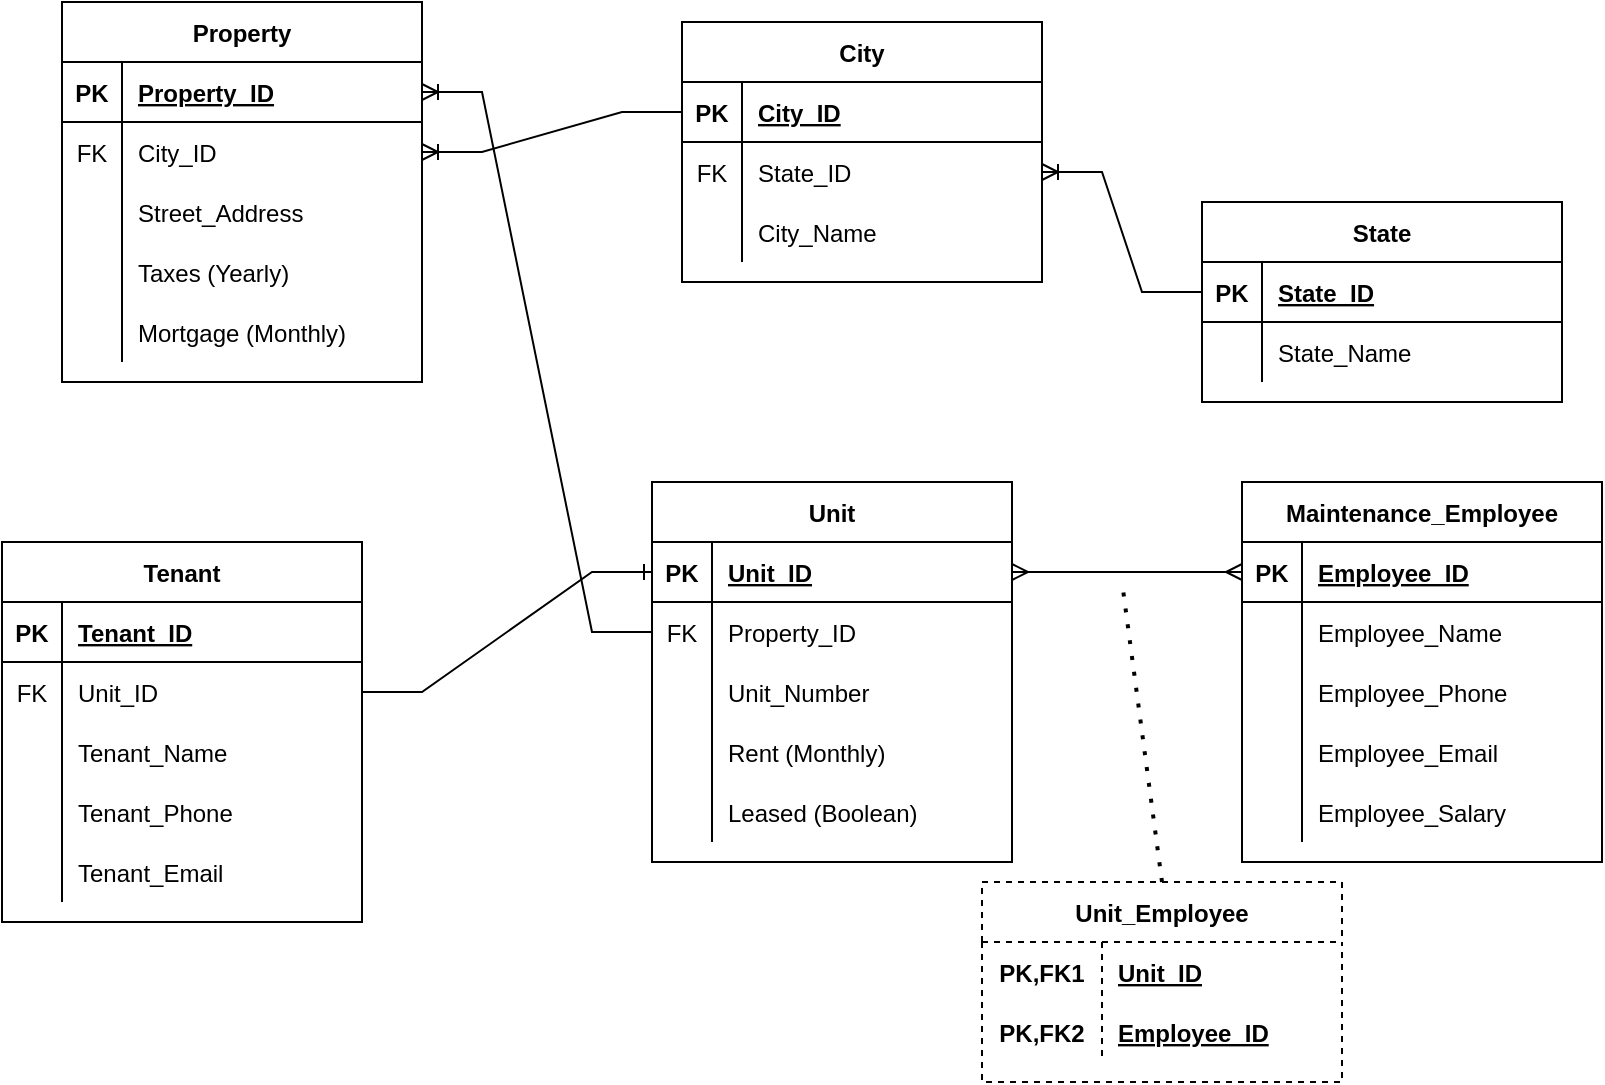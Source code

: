 <mxfile version="19.0.3" type="device"><diagram id="R2lEEEUBdFMjLlhIrx00" name="Page-1"><mxGraphModel dx="868" dy="545" grid="1" gridSize="10" guides="1" tooltips="1" connect="1" arrows="1" fold="1" page="1" pageScale="1" pageWidth="850" pageHeight="1100" math="0" shadow="0" extFonts="Permanent Marker^https://fonts.googleapis.com/css?family=Permanent+Marker"><root><mxCell id="0"/><mxCell id="1" parent="0"/><mxCell id="Ll-hB3ezhCdfD1QzD8u1-2" value="Property" style="shape=table;startSize=30;container=1;collapsible=1;childLayout=tableLayout;fixedRows=1;rowLines=0;fontStyle=1;align=center;resizeLast=1;" parent="1" vertex="1"><mxGeometry x="40" y="40" width="180" height="190" as="geometry"/></mxCell><mxCell id="Ll-hB3ezhCdfD1QzD8u1-3" value="" style="shape=tableRow;horizontal=0;startSize=0;swimlaneHead=0;swimlaneBody=0;fillColor=none;collapsible=0;dropTarget=0;points=[[0,0.5],[1,0.5]];portConstraint=eastwest;top=0;left=0;right=0;bottom=1;" parent="Ll-hB3ezhCdfD1QzD8u1-2" vertex="1"><mxGeometry y="30" width="180" height="30" as="geometry"/></mxCell><mxCell id="Ll-hB3ezhCdfD1QzD8u1-4" value="PK" style="shape=partialRectangle;connectable=0;fillColor=none;top=0;left=0;bottom=0;right=0;fontStyle=1;overflow=hidden;" parent="Ll-hB3ezhCdfD1QzD8u1-3" vertex="1"><mxGeometry width="30" height="30" as="geometry"><mxRectangle width="30" height="30" as="alternateBounds"/></mxGeometry></mxCell><mxCell id="Ll-hB3ezhCdfD1QzD8u1-5" value="Property_ID" style="shape=partialRectangle;connectable=0;fillColor=none;top=0;left=0;bottom=0;right=0;align=left;spacingLeft=6;fontStyle=5;overflow=hidden;" parent="Ll-hB3ezhCdfD1QzD8u1-3" vertex="1"><mxGeometry x="30" width="150" height="30" as="geometry"><mxRectangle width="150" height="30" as="alternateBounds"/></mxGeometry></mxCell><mxCell id="Ll-hB3ezhCdfD1QzD8u1-16" value="" style="shape=tableRow;horizontal=0;startSize=0;swimlaneHead=0;swimlaneBody=0;fillColor=none;collapsible=0;dropTarget=0;points=[[0,0.5],[1,0.5]];portConstraint=eastwest;top=0;left=0;right=0;bottom=0;" parent="Ll-hB3ezhCdfD1QzD8u1-2" vertex="1"><mxGeometry y="60" width="180" height="30" as="geometry"/></mxCell><mxCell id="Ll-hB3ezhCdfD1QzD8u1-17" value="FK" style="shape=partialRectangle;connectable=0;fillColor=none;top=0;left=0;bottom=0;right=0;fontStyle=0;overflow=hidden;" parent="Ll-hB3ezhCdfD1QzD8u1-16" vertex="1"><mxGeometry width="30" height="30" as="geometry"><mxRectangle width="30" height="30" as="alternateBounds"/></mxGeometry></mxCell><mxCell id="Ll-hB3ezhCdfD1QzD8u1-18" value="City_ID" style="shape=partialRectangle;connectable=0;fillColor=none;top=0;left=0;bottom=0;right=0;align=left;spacingLeft=6;fontStyle=0;overflow=hidden;" parent="Ll-hB3ezhCdfD1QzD8u1-16" vertex="1"><mxGeometry x="30" width="150" height="30" as="geometry"><mxRectangle width="150" height="30" as="alternateBounds"/></mxGeometry></mxCell><mxCell id="Ll-hB3ezhCdfD1QzD8u1-6" value="" style="shape=tableRow;horizontal=0;startSize=0;swimlaneHead=0;swimlaneBody=0;fillColor=none;collapsible=0;dropTarget=0;points=[[0,0.5],[1,0.5]];portConstraint=eastwest;top=0;left=0;right=0;bottom=0;" parent="Ll-hB3ezhCdfD1QzD8u1-2" vertex="1"><mxGeometry y="90" width="180" height="30" as="geometry"/></mxCell><mxCell id="Ll-hB3ezhCdfD1QzD8u1-7" value="" style="shape=partialRectangle;connectable=0;fillColor=none;top=0;left=0;bottom=0;right=0;editable=1;overflow=hidden;" parent="Ll-hB3ezhCdfD1QzD8u1-6" vertex="1"><mxGeometry width="30" height="30" as="geometry"><mxRectangle width="30" height="30" as="alternateBounds"/></mxGeometry></mxCell><mxCell id="Ll-hB3ezhCdfD1QzD8u1-8" value="Street_Address" style="shape=partialRectangle;connectable=0;fillColor=none;top=0;left=0;bottom=0;right=0;align=left;spacingLeft=6;overflow=hidden;" parent="Ll-hB3ezhCdfD1QzD8u1-6" vertex="1"><mxGeometry x="30" width="150" height="30" as="geometry"><mxRectangle width="150" height="30" as="alternateBounds"/></mxGeometry></mxCell><mxCell id="Ll-hB3ezhCdfD1QzD8u1-9" value="" style="shape=tableRow;horizontal=0;startSize=0;swimlaneHead=0;swimlaneBody=0;fillColor=none;collapsible=0;dropTarget=0;points=[[0,0.5],[1,0.5]];portConstraint=eastwest;top=0;left=0;right=0;bottom=0;" parent="Ll-hB3ezhCdfD1QzD8u1-2" vertex="1"><mxGeometry y="120" width="180" height="30" as="geometry"/></mxCell><mxCell id="Ll-hB3ezhCdfD1QzD8u1-10" value="" style="shape=partialRectangle;connectable=0;fillColor=none;top=0;left=0;bottom=0;right=0;editable=1;overflow=hidden;" parent="Ll-hB3ezhCdfD1QzD8u1-9" vertex="1"><mxGeometry width="30" height="30" as="geometry"><mxRectangle width="30" height="30" as="alternateBounds"/></mxGeometry></mxCell><mxCell id="Ll-hB3ezhCdfD1QzD8u1-11" value="Taxes (Yearly)" style="shape=partialRectangle;connectable=0;fillColor=none;top=0;left=0;bottom=0;right=0;align=left;spacingLeft=6;overflow=hidden;" parent="Ll-hB3ezhCdfD1QzD8u1-9" vertex="1"><mxGeometry x="30" width="150" height="30" as="geometry"><mxRectangle width="150" height="30" as="alternateBounds"/></mxGeometry></mxCell><mxCell id="Ll-hB3ezhCdfD1QzD8u1-12" value="" style="shape=tableRow;horizontal=0;startSize=0;swimlaneHead=0;swimlaneBody=0;fillColor=none;collapsible=0;dropTarget=0;points=[[0,0.5],[1,0.5]];portConstraint=eastwest;top=0;left=0;right=0;bottom=0;" parent="Ll-hB3ezhCdfD1QzD8u1-2" vertex="1"><mxGeometry y="150" width="180" height="30" as="geometry"/></mxCell><mxCell id="Ll-hB3ezhCdfD1QzD8u1-13" value="" style="shape=partialRectangle;connectable=0;fillColor=none;top=0;left=0;bottom=0;right=0;editable=1;overflow=hidden;" parent="Ll-hB3ezhCdfD1QzD8u1-12" vertex="1"><mxGeometry width="30" height="30" as="geometry"><mxRectangle width="30" height="30" as="alternateBounds"/></mxGeometry></mxCell><mxCell id="Ll-hB3ezhCdfD1QzD8u1-14" value="Mortgage (Monthly)" style="shape=partialRectangle;connectable=0;fillColor=none;top=0;left=0;bottom=0;right=0;align=left;spacingLeft=6;overflow=hidden;" parent="Ll-hB3ezhCdfD1QzD8u1-12" vertex="1"><mxGeometry x="30" width="150" height="30" as="geometry"><mxRectangle width="150" height="30" as="alternateBounds"/></mxGeometry></mxCell><mxCell id="Ll-hB3ezhCdfD1QzD8u1-23" value="" style="edgeStyle=entityRelationEdgeStyle;fontSize=12;html=1;endArrow=ERoneToMany;rounded=0;entryX=1;entryY=0.5;entryDx=0;entryDy=0;exitX=0;exitY=0.5;exitDx=0;exitDy=0;" parent="1" source="Ll-hB3ezhCdfD1QzD8u1-25" target="Ll-hB3ezhCdfD1QzD8u1-16" edge="1"><mxGeometry width="100" height="100" relative="1" as="geometry"><mxPoint x="370" y="330" as="sourcePoint"/><mxPoint x="470" y="230" as="targetPoint"/></mxGeometry></mxCell><mxCell id="Ll-hB3ezhCdfD1QzD8u1-24" value="City" style="shape=table;startSize=30;container=1;collapsible=1;childLayout=tableLayout;fixedRows=1;rowLines=0;fontStyle=1;align=center;resizeLast=1;" parent="1" vertex="1"><mxGeometry x="350" y="50" width="180" height="130" as="geometry"/></mxCell><mxCell id="Ll-hB3ezhCdfD1QzD8u1-25" value="" style="shape=tableRow;horizontal=0;startSize=0;swimlaneHead=0;swimlaneBody=0;fillColor=none;collapsible=0;dropTarget=0;points=[[0,0.5],[1,0.5]];portConstraint=eastwest;top=0;left=0;right=0;bottom=1;" parent="Ll-hB3ezhCdfD1QzD8u1-24" vertex="1"><mxGeometry y="30" width="180" height="30" as="geometry"/></mxCell><mxCell id="Ll-hB3ezhCdfD1QzD8u1-26" value="PK" style="shape=partialRectangle;connectable=0;fillColor=none;top=0;left=0;bottom=0;right=0;fontStyle=1;overflow=hidden;" parent="Ll-hB3ezhCdfD1QzD8u1-25" vertex="1"><mxGeometry width="30" height="30" as="geometry"><mxRectangle width="30" height="30" as="alternateBounds"/></mxGeometry></mxCell><mxCell id="Ll-hB3ezhCdfD1QzD8u1-27" value="City_ID" style="shape=partialRectangle;connectable=0;fillColor=none;top=0;left=0;bottom=0;right=0;align=left;spacingLeft=6;fontStyle=5;overflow=hidden;" parent="Ll-hB3ezhCdfD1QzD8u1-25" vertex="1"><mxGeometry x="30" width="150" height="30" as="geometry"><mxRectangle width="150" height="30" as="alternateBounds"/></mxGeometry></mxCell><mxCell id="Ll-hB3ezhCdfD1QzD8u1-37" value="" style="shape=tableRow;horizontal=0;startSize=0;swimlaneHead=0;swimlaneBody=0;fillColor=none;collapsible=0;dropTarget=0;points=[[0,0.5],[1,0.5]];portConstraint=eastwest;top=0;left=0;right=0;bottom=0;" parent="Ll-hB3ezhCdfD1QzD8u1-24" vertex="1"><mxGeometry y="60" width="180" height="30" as="geometry"/></mxCell><mxCell id="Ll-hB3ezhCdfD1QzD8u1-38" value="FK" style="shape=partialRectangle;connectable=0;fillColor=none;top=0;left=0;bottom=0;right=0;fontStyle=0;overflow=hidden;" parent="Ll-hB3ezhCdfD1QzD8u1-37" vertex="1"><mxGeometry width="30" height="30" as="geometry"><mxRectangle width="30" height="30" as="alternateBounds"/></mxGeometry></mxCell><mxCell id="Ll-hB3ezhCdfD1QzD8u1-39" value="State_ID" style="shape=partialRectangle;connectable=0;fillColor=none;top=0;left=0;bottom=0;right=0;align=left;spacingLeft=6;fontStyle=0;overflow=hidden;" parent="Ll-hB3ezhCdfD1QzD8u1-37" vertex="1"><mxGeometry x="30" width="150" height="30" as="geometry"><mxRectangle width="150" height="30" as="alternateBounds"/></mxGeometry></mxCell><mxCell id="Ll-hB3ezhCdfD1QzD8u1-31" value="" style="shape=tableRow;horizontal=0;startSize=0;swimlaneHead=0;swimlaneBody=0;fillColor=none;collapsible=0;dropTarget=0;points=[[0,0.5],[1,0.5]];portConstraint=eastwest;top=0;left=0;right=0;bottom=0;" parent="Ll-hB3ezhCdfD1QzD8u1-24" vertex="1"><mxGeometry y="90" width="180" height="30" as="geometry"/></mxCell><mxCell id="Ll-hB3ezhCdfD1QzD8u1-32" value="" style="shape=partialRectangle;connectable=0;fillColor=none;top=0;left=0;bottom=0;right=0;editable=1;overflow=hidden;" parent="Ll-hB3ezhCdfD1QzD8u1-31" vertex="1"><mxGeometry width="30" height="30" as="geometry"><mxRectangle width="30" height="30" as="alternateBounds"/></mxGeometry></mxCell><mxCell id="Ll-hB3ezhCdfD1QzD8u1-33" value="City_Name" style="shape=partialRectangle;connectable=0;fillColor=none;top=0;left=0;bottom=0;right=0;align=left;spacingLeft=6;overflow=hidden;" parent="Ll-hB3ezhCdfD1QzD8u1-31" vertex="1"><mxGeometry x="30" width="150" height="30" as="geometry"><mxRectangle width="150" height="30" as="alternateBounds"/></mxGeometry></mxCell><mxCell id="Ll-hB3ezhCdfD1QzD8u1-40" value="State" style="shape=table;startSize=30;container=1;collapsible=1;childLayout=tableLayout;fixedRows=1;rowLines=0;fontStyle=1;align=center;resizeLast=1;" parent="1" vertex="1"><mxGeometry x="610" y="140" width="180" height="100" as="geometry"/></mxCell><mxCell id="Ll-hB3ezhCdfD1QzD8u1-41" value="" style="shape=tableRow;horizontal=0;startSize=0;swimlaneHead=0;swimlaneBody=0;fillColor=none;collapsible=0;dropTarget=0;points=[[0,0.5],[1,0.5]];portConstraint=eastwest;top=0;left=0;right=0;bottom=1;" parent="Ll-hB3ezhCdfD1QzD8u1-40" vertex="1"><mxGeometry y="30" width="180" height="30" as="geometry"/></mxCell><mxCell id="Ll-hB3ezhCdfD1QzD8u1-42" value="PK" style="shape=partialRectangle;connectable=0;fillColor=none;top=0;left=0;bottom=0;right=0;fontStyle=1;overflow=hidden;" parent="Ll-hB3ezhCdfD1QzD8u1-41" vertex="1"><mxGeometry width="30" height="30" as="geometry"><mxRectangle width="30" height="30" as="alternateBounds"/></mxGeometry></mxCell><mxCell id="Ll-hB3ezhCdfD1QzD8u1-43" value="State_ID" style="shape=partialRectangle;connectable=0;fillColor=none;top=0;left=0;bottom=0;right=0;align=left;spacingLeft=6;fontStyle=5;overflow=hidden;" parent="Ll-hB3ezhCdfD1QzD8u1-41" vertex="1"><mxGeometry x="30" width="150" height="30" as="geometry"><mxRectangle width="150" height="30" as="alternateBounds"/></mxGeometry></mxCell><mxCell id="Ll-hB3ezhCdfD1QzD8u1-44" value="" style="shape=tableRow;horizontal=0;startSize=0;swimlaneHead=0;swimlaneBody=0;fillColor=none;collapsible=0;dropTarget=0;points=[[0,0.5],[1,0.5]];portConstraint=eastwest;top=0;left=0;right=0;bottom=0;" parent="Ll-hB3ezhCdfD1QzD8u1-40" vertex="1"><mxGeometry y="60" width="180" height="30" as="geometry"/></mxCell><mxCell id="Ll-hB3ezhCdfD1QzD8u1-45" value="" style="shape=partialRectangle;connectable=0;fillColor=none;top=0;left=0;bottom=0;right=0;editable=1;overflow=hidden;" parent="Ll-hB3ezhCdfD1QzD8u1-44" vertex="1"><mxGeometry width="30" height="30" as="geometry"><mxRectangle width="30" height="30" as="alternateBounds"/></mxGeometry></mxCell><mxCell id="Ll-hB3ezhCdfD1QzD8u1-46" value="State_Name" style="shape=partialRectangle;connectable=0;fillColor=none;top=0;left=0;bottom=0;right=0;align=left;spacingLeft=6;overflow=hidden;" parent="Ll-hB3ezhCdfD1QzD8u1-44" vertex="1"><mxGeometry x="30" width="150" height="30" as="geometry"><mxRectangle width="150" height="30" as="alternateBounds"/></mxGeometry></mxCell><mxCell id="Ll-hB3ezhCdfD1QzD8u1-53" value="" style="edgeStyle=entityRelationEdgeStyle;fontSize=12;html=1;endArrow=ERoneToMany;rounded=0;entryX=1;entryY=0.5;entryDx=0;entryDy=0;exitX=0;exitY=0.5;exitDx=0;exitDy=0;" parent="1" source="Ll-hB3ezhCdfD1QzD8u1-41" target="Ll-hB3ezhCdfD1QzD8u1-37" edge="1"><mxGeometry width="100" height="100" relative="1" as="geometry"><mxPoint x="320" y="380" as="sourcePoint"/><mxPoint x="420" y="280" as="targetPoint"/></mxGeometry></mxCell><mxCell id="Ll-hB3ezhCdfD1QzD8u1-54" value="Unit" style="shape=table;startSize=30;container=1;collapsible=1;childLayout=tableLayout;fixedRows=1;rowLines=0;fontStyle=1;align=center;resizeLast=1;" parent="1" vertex="1"><mxGeometry x="335" y="280" width="180" height="190" as="geometry"/></mxCell><mxCell id="Ll-hB3ezhCdfD1QzD8u1-55" value="" style="shape=tableRow;horizontal=0;startSize=0;swimlaneHead=0;swimlaneBody=0;fillColor=none;collapsible=0;dropTarget=0;points=[[0,0.5],[1,0.5]];portConstraint=eastwest;top=0;left=0;right=0;bottom=1;" parent="Ll-hB3ezhCdfD1QzD8u1-54" vertex="1"><mxGeometry y="30" width="180" height="30" as="geometry"/></mxCell><mxCell id="Ll-hB3ezhCdfD1QzD8u1-56" value="PK" style="shape=partialRectangle;connectable=0;fillColor=none;top=0;left=0;bottom=0;right=0;fontStyle=1;overflow=hidden;" parent="Ll-hB3ezhCdfD1QzD8u1-55" vertex="1"><mxGeometry width="30" height="30" as="geometry"><mxRectangle width="30" height="30" as="alternateBounds"/></mxGeometry></mxCell><mxCell id="Ll-hB3ezhCdfD1QzD8u1-57" value="Unit_ID" style="shape=partialRectangle;connectable=0;fillColor=none;top=0;left=0;bottom=0;right=0;align=left;spacingLeft=6;fontStyle=5;overflow=hidden;" parent="Ll-hB3ezhCdfD1QzD8u1-55" vertex="1"><mxGeometry x="30" width="150" height="30" as="geometry"><mxRectangle width="150" height="30" as="alternateBounds"/></mxGeometry></mxCell><mxCell id="Ll-hB3ezhCdfD1QzD8u1-67" value="" style="shape=tableRow;horizontal=0;startSize=0;swimlaneHead=0;swimlaneBody=0;fillColor=none;collapsible=0;dropTarget=0;points=[[0,0.5],[1,0.5]];portConstraint=eastwest;top=0;left=0;right=0;bottom=0;" parent="Ll-hB3ezhCdfD1QzD8u1-54" vertex="1"><mxGeometry y="60" width="180" height="30" as="geometry"/></mxCell><mxCell id="Ll-hB3ezhCdfD1QzD8u1-68" value="FK" style="shape=partialRectangle;connectable=0;fillColor=none;top=0;left=0;bottom=0;right=0;fontStyle=0;overflow=hidden;" parent="Ll-hB3ezhCdfD1QzD8u1-67" vertex="1"><mxGeometry width="30" height="30" as="geometry"><mxRectangle width="30" height="30" as="alternateBounds"/></mxGeometry></mxCell><mxCell id="Ll-hB3ezhCdfD1QzD8u1-69" value="Property_ID" style="shape=partialRectangle;connectable=0;fillColor=none;top=0;left=0;bottom=0;right=0;align=left;spacingLeft=6;fontStyle=0;overflow=hidden;" parent="Ll-hB3ezhCdfD1QzD8u1-67" vertex="1"><mxGeometry x="30" width="150" height="30" as="geometry"><mxRectangle width="150" height="30" as="alternateBounds"/></mxGeometry></mxCell><mxCell id="Ll-hB3ezhCdfD1QzD8u1-97" value="" style="shape=tableRow;horizontal=0;startSize=0;swimlaneHead=0;swimlaneBody=0;fillColor=none;collapsible=0;dropTarget=0;points=[[0,0.5],[1,0.5]];portConstraint=eastwest;top=0;left=0;right=0;bottom=0;" parent="Ll-hB3ezhCdfD1QzD8u1-54" vertex="1"><mxGeometry y="90" width="180" height="30" as="geometry"/></mxCell><mxCell id="Ll-hB3ezhCdfD1QzD8u1-98" value="" style="shape=partialRectangle;connectable=0;fillColor=none;top=0;left=0;bottom=0;right=0;editable=1;overflow=hidden;" parent="Ll-hB3ezhCdfD1QzD8u1-97" vertex="1"><mxGeometry width="30" height="30" as="geometry"><mxRectangle width="30" height="30" as="alternateBounds"/></mxGeometry></mxCell><mxCell id="Ll-hB3ezhCdfD1QzD8u1-99" value="Unit_Number" style="shape=partialRectangle;connectable=0;fillColor=none;top=0;left=0;bottom=0;right=0;align=left;spacingLeft=6;overflow=hidden;" parent="Ll-hB3ezhCdfD1QzD8u1-97" vertex="1"><mxGeometry x="30" width="150" height="30" as="geometry"><mxRectangle width="150" height="30" as="alternateBounds"/></mxGeometry></mxCell><mxCell id="Ll-hB3ezhCdfD1QzD8u1-104" value="" style="shape=tableRow;horizontal=0;startSize=0;swimlaneHead=0;swimlaneBody=0;fillColor=none;collapsible=0;dropTarget=0;points=[[0,0.5],[1,0.5]];portConstraint=eastwest;top=0;left=0;right=0;bottom=0;" parent="Ll-hB3ezhCdfD1QzD8u1-54" vertex="1"><mxGeometry y="120" width="180" height="30" as="geometry"/></mxCell><mxCell id="Ll-hB3ezhCdfD1QzD8u1-105" value="" style="shape=partialRectangle;connectable=0;fillColor=none;top=0;left=0;bottom=0;right=0;editable=1;overflow=hidden;" parent="Ll-hB3ezhCdfD1QzD8u1-104" vertex="1"><mxGeometry width="30" height="30" as="geometry"><mxRectangle width="30" height="30" as="alternateBounds"/></mxGeometry></mxCell><mxCell id="Ll-hB3ezhCdfD1QzD8u1-106" value="Rent (Monthly)" style="shape=partialRectangle;connectable=0;fillColor=none;top=0;left=0;bottom=0;right=0;align=left;spacingLeft=6;overflow=hidden;" parent="Ll-hB3ezhCdfD1QzD8u1-104" vertex="1"><mxGeometry x="30" width="150" height="30" as="geometry"><mxRectangle width="150" height="30" as="alternateBounds"/></mxGeometry></mxCell><mxCell id="o44VXZvZBsbEOFdCsJLi-1" value="" style="shape=tableRow;horizontal=0;startSize=0;swimlaneHead=0;swimlaneBody=0;fillColor=none;collapsible=0;dropTarget=0;points=[[0,0.5],[1,0.5]];portConstraint=eastwest;top=0;left=0;right=0;bottom=0;" vertex="1" parent="Ll-hB3ezhCdfD1QzD8u1-54"><mxGeometry y="150" width="180" height="30" as="geometry"/></mxCell><mxCell id="o44VXZvZBsbEOFdCsJLi-2" value="" style="shape=partialRectangle;connectable=0;fillColor=none;top=0;left=0;bottom=0;right=0;editable=1;overflow=hidden;" vertex="1" parent="o44VXZvZBsbEOFdCsJLi-1"><mxGeometry width="30" height="30" as="geometry"><mxRectangle width="30" height="30" as="alternateBounds"/></mxGeometry></mxCell><mxCell id="o44VXZvZBsbEOFdCsJLi-3" value="Leased (Boolean)" style="shape=partialRectangle;connectable=0;fillColor=none;top=0;left=0;bottom=0;right=0;align=left;spacingLeft=6;overflow=hidden;" vertex="1" parent="o44VXZvZBsbEOFdCsJLi-1"><mxGeometry x="30" width="150" height="30" as="geometry"><mxRectangle width="150" height="30" as="alternateBounds"/></mxGeometry></mxCell><mxCell id="Ll-hB3ezhCdfD1QzD8u1-70" value="" style="edgeStyle=entityRelationEdgeStyle;fontSize=12;html=1;endArrow=ERoneToMany;rounded=0;entryX=1;entryY=0.5;entryDx=0;entryDy=0;exitX=0;exitY=0.5;exitDx=0;exitDy=0;" parent="1" source="Ll-hB3ezhCdfD1QzD8u1-67" target="Ll-hB3ezhCdfD1QzD8u1-3" edge="1"><mxGeometry width="100" height="100" relative="1" as="geometry"><mxPoint x="220" y="330" as="sourcePoint"/><mxPoint x="320" y="230" as="targetPoint"/></mxGeometry></mxCell><mxCell id="Ll-hB3ezhCdfD1QzD8u1-84" value="Maintenance_Employee" style="shape=table;startSize=30;container=1;collapsible=1;childLayout=tableLayout;fixedRows=1;rowLines=0;fontStyle=1;align=center;resizeLast=1;" parent="1" vertex="1"><mxGeometry x="630" y="280" width="180" height="190" as="geometry"/></mxCell><mxCell id="Ll-hB3ezhCdfD1QzD8u1-85" value="" style="shape=tableRow;horizontal=0;startSize=0;swimlaneHead=0;swimlaneBody=0;fillColor=none;collapsible=0;dropTarget=0;points=[[0,0.5],[1,0.5]];portConstraint=eastwest;top=0;left=0;right=0;bottom=1;" parent="Ll-hB3ezhCdfD1QzD8u1-84" vertex="1"><mxGeometry y="30" width="180" height="30" as="geometry"/></mxCell><mxCell id="Ll-hB3ezhCdfD1QzD8u1-86" value="PK" style="shape=partialRectangle;connectable=0;fillColor=none;top=0;left=0;bottom=0;right=0;fontStyle=1;overflow=hidden;" parent="Ll-hB3ezhCdfD1QzD8u1-85" vertex="1"><mxGeometry width="30" height="30" as="geometry"><mxRectangle width="30" height="30" as="alternateBounds"/></mxGeometry></mxCell><mxCell id="Ll-hB3ezhCdfD1QzD8u1-87" value="Employee_ID" style="shape=partialRectangle;connectable=0;fillColor=none;top=0;left=0;bottom=0;right=0;align=left;spacingLeft=6;fontStyle=5;overflow=hidden;" parent="Ll-hB3ezhCdfD1QzD8u1-85" vertex="1"><mxGeometry x="30" width="150" height="30" as="geometry"><mxRectangle width="150" height="30" as="alternateBounds"/></mxGeometry></mxCell><mxCell id="Ll-hB3ezhCdfD1QzD8u1-88" value="" style="shape=tableRow;horizontal=0;startSize=0;swimlaneHead=0;swimlaneBody=0;fillColor=none;collapsible=0;dropTarget=0;points=[[0,0.5],[1,0.5]];portConstraint=eastwest;top=0;left=0;right=0;bottom=0;" parent="Ll-hB3ezhCdfD1QzD8u1-84" vertex="1"><mxGeometry y="60" width="180" height="30" as="geometry"/></mxCell><mxCell id="Ll-hB3ezhCdfD1QzD8u1-89" value="" style="shape=partialRectangle;connectable=0;fillColor=none;top=0;left=0;bottom=0;right=0;editable=1;overflow=hidden;" parent="Ll-hB3ezhCdfD1QzD8u1-88" vertex="1"><mxGeometry width="30" height="30" as="geometry"><mxRectangle width="30" height="30" as="alternateBounds"/></mxGeometry></mxCell><mxCell id="Ll-hB3ezhCdfD1QzD8u1-90" value="Employee_Name" style="shape=partialRectangle;connectable=0;fillColor=none;top=0;left=0;bottom=0;right=0;align=left;spacingLeft=6;overflow=hidden;" parent="Ll-hB3ezhCdfD1QzD8u1-88" vertex="1"><mxGeometry x="30" width="150" height="30" as="geometry"><mxRectangle width="150" height="30" as="alternateBounds"/></mxGeometry></mxCell><mxCell id="Ll-hB3ezhCdfD1QzD8u1-91" value="" style="shape=tableRow;horizontal=0;startSize=0;swimlaneHead=0;swimlaneBody=0;fillColor=none;collapsible=0;dropTarget=0;points=[[0,0.5],[1,0.5]];portConstraint=eastwest;top=0;left=0;right=0;bottom=0;" parent="Ll-hB3ezhCdfD1QzD8u1-84" vertex="1"><mxGeometry y="90" width="180" height="30" as="geometry"/></mxCell><mxCell id="Ll-hB3ezhCdfD1QzD8u1-92" value="" style="shape=partialRectangle;connectable=0;fillColor=none;top=0;left=0;bottom=0;right=0;editable=1;overflow=hidden;" parent="Ll-hB3ezhCdfD1QzD8u1-91" vertex="1"><mxGeometry width="30" height="30" as="geometry"><mxRectangle width="30" height="30" as="alternateBounds"/></mxGeometry></mxCell><mxCell id="Ll-hB3ezhCdfD1QzD8u1-93" value="Employee_Phone" style="shape=partialRectangle;connectable=0;fillColor=none;top=0;left=0;bottom=0;right=0;align=left;spacingLeft=6;overflow=hidden;" parent="Ll-hB3ezhCdfD1QzD8u1-91" vertex="1"><mxGeometry x="30" width="150" height="30" as="geometry"><mxRectangle width="150" height="30" as="alternateBounds"/></mxGeometry></mxCell><mxCell id="Ll-hB3ezhCdfD1QzD8u1-94" value="" style="shape=tableRow;horizontal=0;startSize=0;swimlaneHead=0;swimlaneBody=0;fillColor=none;collapsible=0;dropTarget=0;points=[[0,0.5],[1,0.5]];portConstraint=eastwest;top=0;left=0;right=0;bottom=0;" parent="Ll-hB3ezhCdfD1QzD8u1-84" vertex="1"><mxGeometry y="120" width="180" height="30" as="geometry"/></mxCell><mxCell id="Ll-hB3ezhCdfD1QzD8u1-95" value="" style="shape=partialRectangle;connectable=0;fillColor=none;top=0;left=0;bottom=0;right=0;editable=1;overflow=hidden;" parent="Ll-hB3ezhCdfD1QzD8u1-94" vertex="1"><mxGeometry width="30" height="30" as="geometry"><mxRectangle width="30" height="30" as="alternateBounds"/></mxGeometry></mxCell><mxCell id="Ll-hB3ezhCdfD1QzD8u1-96" value="Employee_Email" style="shape=partialRectangle;connectable=0;fillColor=none;top=0;left=0;bottom=0;right=0;align=left;spacingLeft=6;overflow=hidden;" parent="Ll-hB3ezhCdfD1QzD8u1-94" vertex="1"><mxGeometry x="30" width="150" height="30" as="geometry"><mxRectangle width="150" height="30" as="alternateBounds"/></mxGeometry></mxCell><mxCell id="pUGeHmpOF7fVbxdKZLGH-1" value="" style="shape=tableRow;horizontal=0;startSize=0;swimlaneHead=0;swimlaneBody=0;fillColor=none;collapsible=0;dropTarget=0;points=[[0,0.5],[1,0.5]];portConstraint=eastwest;top=0;left=0;right=0;bottom=0;" parent="Ll-hB3ezhCdfD1QzD8u1-84" vertex="1"><mxGeometry y="150" width="180" height="30" as="geometry"/></mxCell><mxCell id="pUGeHmpOF7fVbxdKZLGH-2" value="" style="shape=partialRectangle;connectable=0;fillColor=none;top=0;left=0;bottom=0;right=0;editable=1;overflow=hidden;" parent="pUGeHmpOF7fVbxdKZLGH-1" vertex="1"><mxGeometry width="30" height="30" as="geometry"><mxRectangle width="30" height="30" as="alternateBounds"/></mxGeometry></mxCell><mxCell id="pUGeHmpOF7fVbxdKZLGH-3" value="Employee_Salary" style="shape=partialRectangle;connectable=0;fillColor=none;top=0;left=0;bottom=0;right=0;align=left;spacingLeft=6;overflow=hidden;" parent="pUGeHmpOF7fVbxdKZLGH-1" vertex="1"><mxGeometry x="30" width="150" height="30" as="geometry"><mxRectangle width="150" height="30" as="alternateBounds"/></mxGeometry></mxCell><mxCell id="Ll-hB3ezhCdfD1QzD8u1-107" value="Tenant" style="shape=table;startSize=30;container=1;collapsible=1;childLayout=tableLayout;fixedRows=1;rowLines=0;fontStyle=1;align=center;resizeLast=1;" parent="1" vertex="1"><mxGeometry x="10" y="310" width="180" height="190" as="geometry"/></mxCell><mxCell id="Ll-hB3ezhCdfD1QzD8u1-108" value="" style="shape=tableRow;horizontal=0;startSize=0;swimlaneHead=0;swimlaneBody=0;fillColor=none;collapsible=0;dropTarget=0;points=[[0,0.5],[1,0.5]];portConstraint=eastwest;top=0;left=0;right=0;bottom=1;" parent="Ll-hB3ezhCdfD1QzD8u1-107" vertex="1"><mxGeometry y="30" width="180" height="30" as="geometry"/></mxCell><mxCell id="Ll-hB3ezhCdfD1QzD8u1-109" value="PK" style="shape=partialRectangle;connectable=0;fillColor=none;top=0;left=0;bottom=0;right=0;fontStyle=1;overflow=hidden;" parent="Ll-hB3ezhCdfD1QzD8u1-108" vertex="1"><mxGeometry width="30" height="30" as="geometry"><mxRectangle width="30" height="30" as="alternateBounds"/></mxGeometry></mxCell><mxCell id="Ll-hB3ezhCdfD1QzD8u1-110" value="Tenant_ID" style="shape=partialRectangle;connectable=0;fillColor=none;top=0;left=0;bottom=0;right=0;align=left;spacingLeft=6;fontStyle=5;overflow=hidden;" parent="Ll-hB3ezhCdfD1QzD8u1-108" vertex="1"><mxGeometry x="30" width="150" height="30" as="geometry"><mxRectangle width="150" height="30" as="alternateBounds"/></mxGeometry></mxCell><mxCell id="Ll-hB3ezhCdfD1QzD8u1-120" value="" style="shape=tableRow;horizontal=0;startSize=0;swimlaneHead=0;swimlaneBody=0;fillColor=none;collapsible=0;dropTarget=0;points=[[0,0.5],[1,0.5]];portConstraint=eastwest;top=0;left=0;right=0;bottom=0;" parent="Ll-hB3ezhCdfD1QzD8u1-107" vertex="1"><mxGeometry y="60" width="180" height="30" as="geometry"/></mxCell><mxCell id="Ll-hB3ezhCdfD1QzD8u1-121" value="FK" style="shape=partialRectangle;connectable=0;fillColor=none;top=0;left=0;bottom=0;right=0;fontStyle=0;overflow=hidden;" parent="Ll-hB3ezhCdfD1QzD8u1-120" vertex="1"><mxGeometry width="30" height="30" as="geometry"><mxRectangle width="30" height="30" as="alternateBounds"/></mxGeometry></mxCell><mxCell id="Ll-hB3ezhCdfD1QzD8u1-122" value="Unit_ID" style="shape=partialRectangle;connectable=0;fillColor=none;top=0;left=0;bottom=0;right=0;align=left;spacingLeft=6;fontStyle=0;overflow=hidden;" parent="Ll-hB3ezhCdfD1QzD8u1-120" vertex="1"><mxGeometry x="30" width="150" height="30" as="geometry"><mxRectangle width="150" height="30" as="alternateBounds"/></mxGeometry></mxCell><mxCell id="Ll-hB3ezhCdfD1QzD8u1-111" value="" style="shape=tableRow;horizontal=0;startSize=0;swimlaneHead=0;swimlaneBody=0;fillColor=none;collapsible=0;dropTarget=0;points=[[0,0.5],[1,0.5]];portConstraint=eastwest;top=0;left=0;right=0;bottom=0;" parent="Ll-hB3ezhCdfD1QzD8u1-107" vertex="1"><mxGeometry y="90" width="180" height="30" as="geometry"/></mxCell><mxCell id="Ll-hB3ezhCdfD1QzD8u1-112" value="" style="shape=partialRectangle;connectable=0;fillColor=none;top=0;left=0;bottom=0;right=0;editable=1;overflow=hidden;" parent="Ll-hB3ezhCdfD1QzD8u1-111" vertex="1"><mxGeometry width="30" height="30" as="geometry"><mxRectangle width="30" height="30" as="alternateBounds"/></mxGeometry></mxCell><mxCell id="Ll-hB3ezhCdfD1QzD8u1-113" value="Tenant_Name" style="shape=partialRectangle;connectable=0;fillColor=none;top=0;left=0;bottom=0;right=0;align=left;spacingLeft=6;overflow=hidden;" parent="Ll-hB3ezhCdfD1QzD8u1-111" vertex="1"><mxGeometry x="30" width="150" height="30" as="geometry"><mxRectangle width="150" height="30" as="alternateBounds"/></mxGeometry></mxCell><mxCell id="Ll-hB3ezhCdfD1QzD8u1-114" value="" style="shape=tableRow;horizontal=0;startSize=0;swimlaneHead=0;swimlaneBody=0;fillColor=none;collapsible=0;dropTarget=0;points=[[0,0.5],[1,0.5]];portConstraint=eastwest;top=0;left=0;right=0;bottom=0;" parent="Ll-hB3ezhCdfD1QzD8u1-107" vertex="1"><mxGeometry y="120" width="180" height="30" as="geometry"/></mxCell><mxCell id="Ll-hB3ezhCdfD1QzD8u1-115" value="" style="shape=partialRectangle;connectable=0;fillColor=none;top=0;left=0;bottom=0;right=0;editable=1;overflow=hidden;" parent="Ll-hB3ezhCdfD1QzD8u1-114" vertex="1"><mxGeometry width="30" height="30" as="geometry"><mxRectangle width="30" height="30" as="alternateBounds"/></mxGeometry></mxCell><mxCell id="Ll-hB3ezhCdfD1QzD8u1-116" value="Tenant_Phone" style="shape=partialRectangle;connectable=0;fillColor=none;top=0;left=0;bottom=0;right=0;align=left;spacingLeft=6;overflow=hidden;" parent="Ll-hB3ezhCdfD1QzD8u1-114" vertex="1"><mxGeometry x="30" width="150" height="30" as="geometry"><mxRectangle width="150" height="30" as="alternateBounds"/></mxGeometry></mxCell><mxCell id="Ll-hB3ezhCdfD1QzD8u1-117" value="" style="shape=tableRow;horizontal=0;startSize=0;swimlaneHead=0;swimlaneBody=0;fillColor=none;collapsible=0;dropTarget=0;points=[[0,0.5],[1,0.5]];portConstraint=eastwest;top=0;left=0;right=0;bottom=0;" parent="Ll-hB3ezhCdfD1QzD8u1-107" vertex="1"><mxGeometry y="150" width="180" height="30" as="geometry"/></mxCell><mxCell id="Ll-hB3ezhCdfD1QzD8u1-118" value="" style="shape=partialRectangle;connectable=0;fillColor=none;top=0;left=0;bottom=0;right=0;editable=1;overflow=hidden;" parent="Ll-hB3ezhCdfD1QzD8u1-117" vertex="1"><mxGeometry width="30" height="30" as="geometry"><mxRectangle width="30" height="30" as="alternateBounds"/></mxGeometry></mxCell><mxCell id="Ll-hB3ezhCdfD1QzD8u1-119" value="Tenant_Email" style="shape=partialRectangle;connectable=0;fillColor=none;top=0;left=0;bottom=0;right=0;align=left;spacingLeft=6;overflow=hidden;" parent="Ll-hB3ezhCdfD1QzD8u1-117" vertex="1"><mxGeometry x="30" width="150" height="30" as="geometry"><mxRectangle width="150" height="30" as="alternateBounds"/></mxGeometry></mxCell><mxCell id="Ll-hB3ezhCdfD1QzD8u1-124" value="" style="edgeStyle=entityRelationEdgeStyle;fontSize=12;html=1;endArrow=ERone;endFill=1;rounded=0;exitX=1;exitY=0.5;exitDx=0;exitDy=0;entryX=0;entryY=0.5;entryDx=0;entryDy=0;" parent="1" source="Ll-hB3ezhCdfD1QzD8u1-120" target="Ll-hB3ezhCdfD1QzD8u1-55" edge="1"><mxGeometry width="100" height="100" relative="1" as="geometry"><mxPoint x="370" y="460" as="sourcePoint"/><mxPoint x="470" y="360" as="targetPoint"/></mxGeometry></mxCell><mxCell id="Ll-hB3ezhCdfD1QzD8u1-125" value="" style="edgeStyle=entityRelationEdgeStyle;fontSize=12;html=1;endArrow=ERmany;startArrow=ERmany;rounded=0;entryX=0;entryY=0.5;entryDx=0;entryDy=0;exitX=1;exitY=0.5;exitDx=0;exitDy=0;" parent="1" source="Ll-hB3ezhCdfD1QzD8u1-55" target="Ll-hB3ezhCdfD1QzD8u1-85" edge="1"><mxGeometry width="100" height="100" relative="1" as="geometry"><mxPoint x="370" y="420" as="sourcePoint"/><mxPoint x="470" y="320" as="targetPoint"/></mxGeometry></mxCell><mxCell id="Ll-hB3ezhCdfD1QzD8u1-126" value="Unit_Employee" style="shape=table;startSize=30;container=1;collapsible=1;childLayout=tableLayout;fixedRows=1;rowLines=0;fontStyle=1;align=center;resizeLast=1;dashed=1;" parent="1" vertex="1"><mxGeometry x="500" y="480" width="180" height="100" as="geometry"/></mxCell><mxCell id="Ll-hB3ezhCdfD1QzD8u1-127" value="" style="shape=tableRow;horizontal=0;startSize=0;swimlaneHead=0;swimlaneBody=0;fillColor=none;collapsible=0;dropTarget=0;points=[[0,0.5],[1,0.5]];portConstraint=eastwest;top=0;left=0;right=0;bottom=0;" parent="Ll-hB3ezhCdfD1QzD8u1-126" vertex="1"><mxGeometry y="30" width="180" height="30" as="geometry"/></mxCell><mxCell id="Ll-hB3ezhCdfD1QzD8u1-128" value="PK,FK1" style="shape=partialRectangle;connectable=0;fillColor=none;top=0;left=0;bottom=0;right=0;fontStyle=1;overflow=hidden;" parent="Ll-hB3ezhCdfD1QzD8u1-127" vertex="1"><mxGeometry width="60" height="30" as="geometry"><mxRectangle width="60" height="30" as="alternateBounds"/></mxGeometry></mxCell><mxCell id="Ll-hB3ezhCdfD1QzD8u1-129" value="Unit_ID" style="shape=partialRectangle;connectable=0;fillColor=none;top=0;left=0;bottom=0;right=0;align=left;spacingLeft=6;fontStyle=5;overflow=hidden;" parent="Ll-hB3ezhCdfD1QzD8u1-127" vertex="1"><mxGeometry x="60" width="120" height="30" as="geometry"><mxRectangle width="120" height="30" as="alternateBounds"/></mxGeometry></mxCell><mxCell id="Ll-hB3ezhCdfD1QzD8u1-130" value="" style="shape=tableRow;horizontal=0;startSize=0;swimlaneHead=0;swimlaneBody=0;fillColor=none;collapsible=0;dropTarget=0;points=[[0,0.5],[1,0.5]];portConstraint=eastwest;top=0;left=0;right=0;bottom=1;strokeColor=none;" parent="Ll-hB3ezhCdfD1QzD8u1-126" vertex="1"><mxGeometry y="60" width="180" height="30" as="geometry"/></mxCell><mxCell id="Ll-hB3ezhCdfD1QzD8u1-131" value="PK,FK2" style="shape=partialRectangle;connectable=0;fillColor=none;top=0;left=0;bottom=0;right=0;fontStyle=1;overflow=hidden;strokeColor=none;" parent="Ll-hB3ezhCdfD1QzD8u1-130" vertex="1"><mxGeometry width="60" height="30" as="geometry"><mxRectangle width="60" height="30" as="alternateBounds"/></mxGeometry></mxCell><mxCell id="Ll-hB3ezhCdfD1QzD8u1-132" value="Employee_ID" style="shape=partialRectangle;connectable=0;fillColor=none;top=0;left=0;bottom=0;right=0;align=left;spacingLeft=6;fontStyle=5;overflow=hidden;strokeColor=none;" parent="Ll-hB3ezhCdfD1QzD8u1-130" vertex="1"><mxGeometry x="60" width="120" height="30" as="geometry"><mxRectangle width="120" height="30" as="alternateBounds"/></mxGeometry></mxCell><mxCell id="Ll-hB3ezhCdfD1QzD8u1-140" value="" style="endArrow=none;dashed=1;html=1;dashPattern=1 3;strokeWidth=2;rounded=0;exitX=0.5;exitY=0;exitDx=0;exitDy=0;" parent="1" source="Ll-hB3ezhCdfD1QzD8u1-126" edge="1"><mxGeometry width="50" height="50" relative="1" as="geometry"><mxPoint x="550" y="450" as="sourcePoint"/><mxPoint x="570" y="330" as="targetPoint"/></mxGeometry></mxCell></root></mxGraphModel></diagram></mxfile>